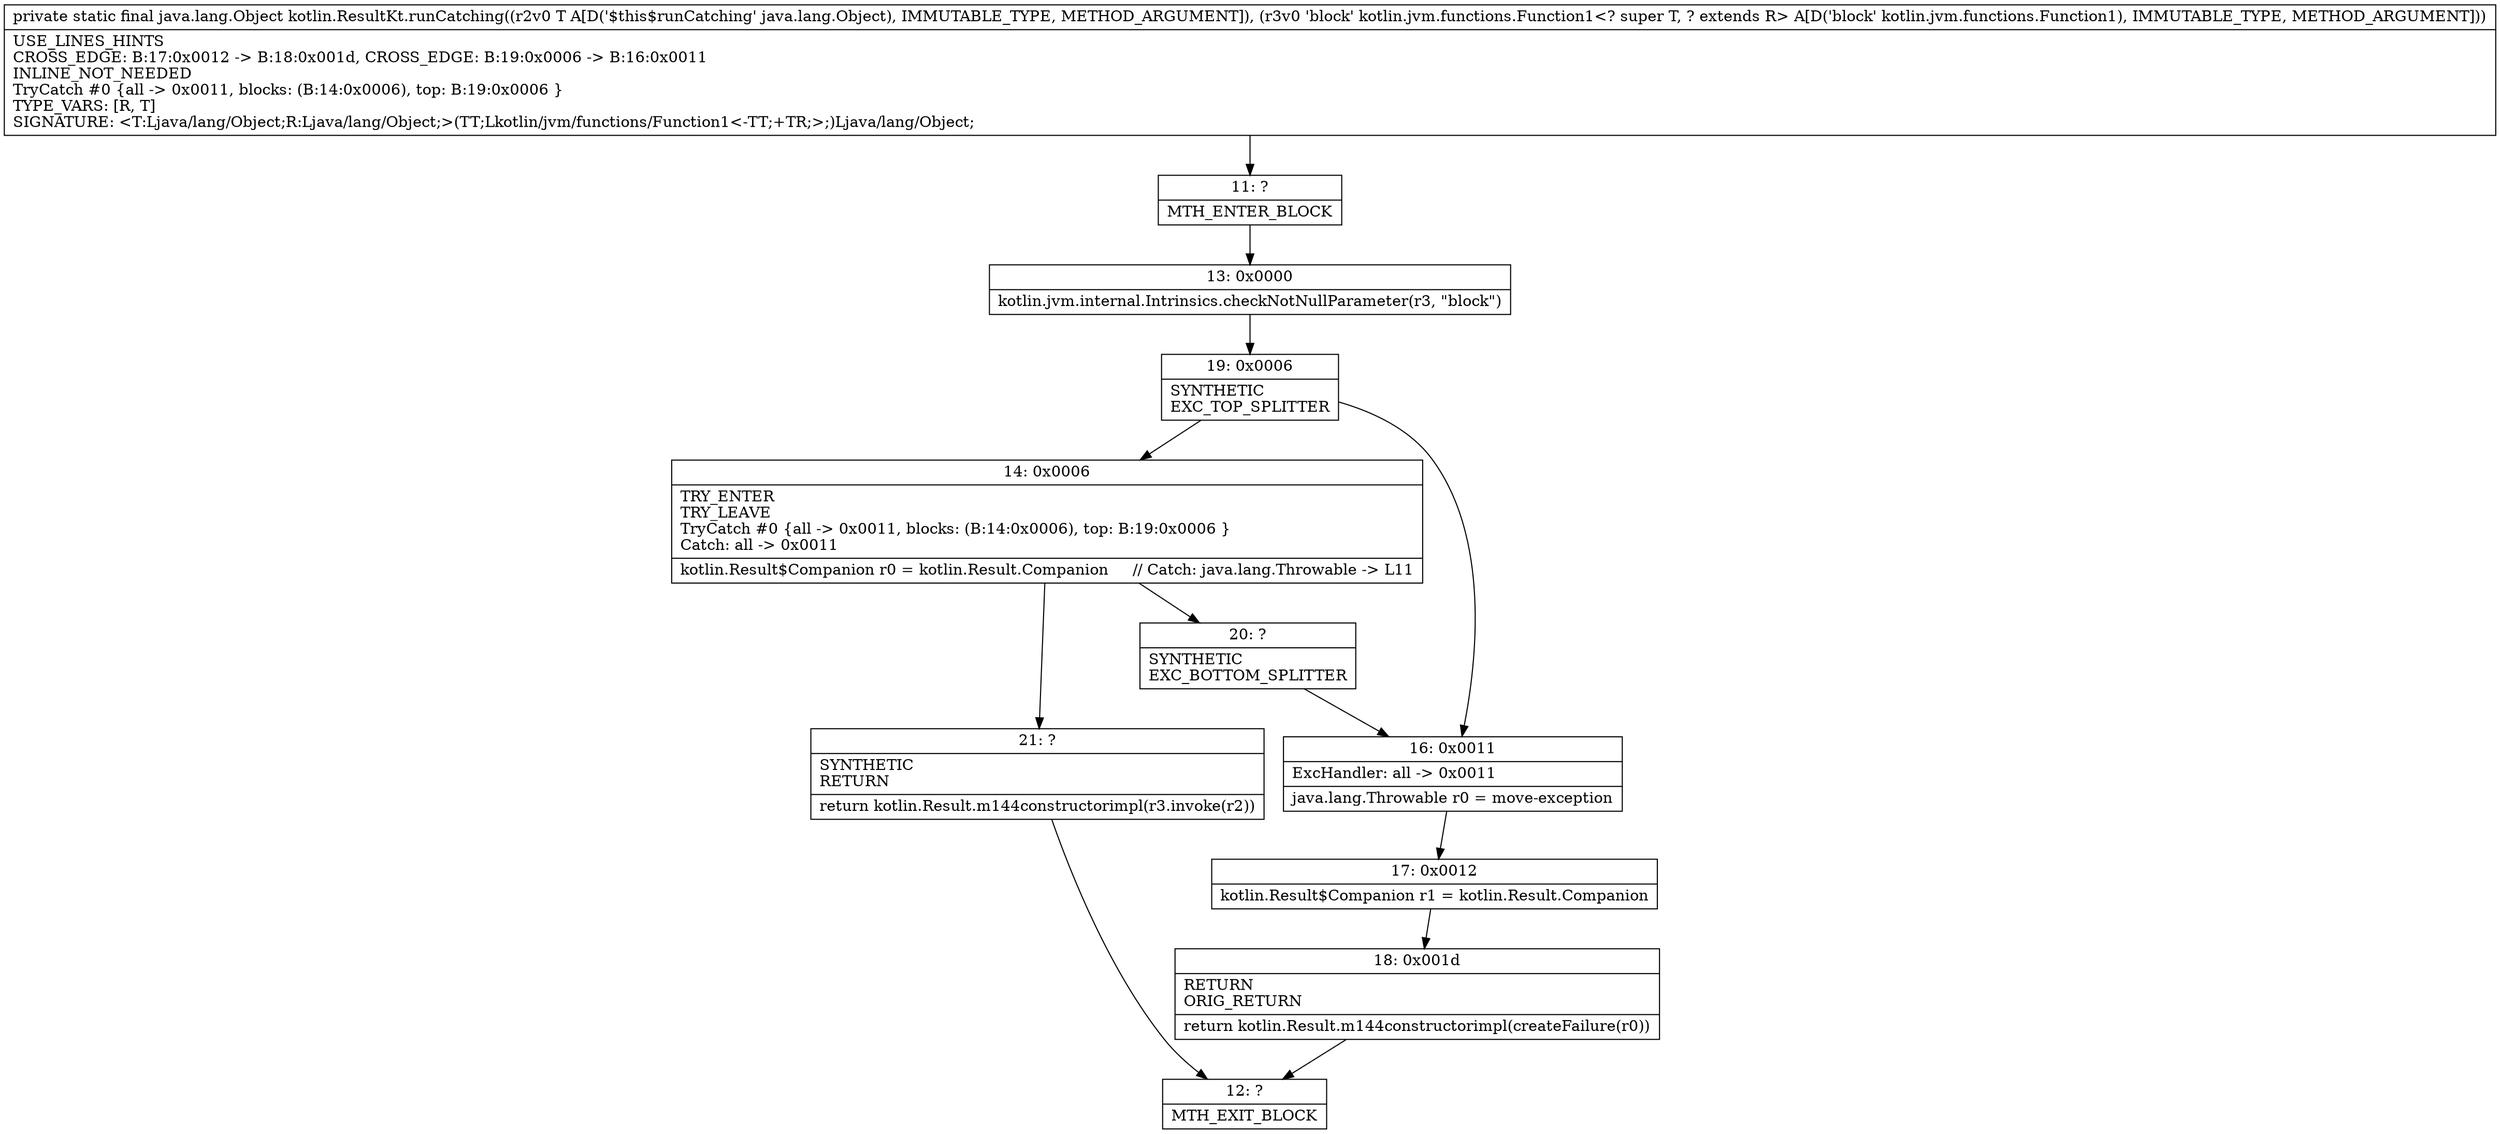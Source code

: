 digraph "CFG forkotlin.ResultKt.runCatching(Ljava\/lang\/Object;Lkotlin\/jvm\/functions\/Function1;)Ljava\/lang\/Object;" {
Node_11 [shape=record,label="{11\:\ ?|MTH_ENTER_BLOCK\l}"];
Node_13 [shape=record,label="{13\:\ 0x0000|kotlin.jvm.internal.Intrinsics.checkNotNullParameter(r3, \"block\")\l}"];
Node_19 [shape=record,label="{19\:\ 0x0006|SYNTHETIC\lEXC_TOP_SPLITTER\l}"];
Node_14 [shape=record,label="{14\:\ 0x0006|TRY_ENTER\lTRY_LEAVE\lTryCatch #0 \{all \-\> 0x0011, blocks: (B:14:0x0006), top: B:19:0x0006 \}\lCatch: all \-\> 0x0011\l|kotlin.Result$Companion r0 = kotlin.Result.Companion     \/\/ Catch: java.lang.Throwable \-\> L11\l}"];
Node_20 [shape=record,label="{20\:\ ?|SYNTHETIC\lEXC_BOTTOM_SPLITTER\l}"];
Node_21 [shape=record,label="{21\:\ ?|SYNTHETIC\lRETURN\l|return kotlin.Result.m144constructorimpl(r3.invoke(r2))\l}"];
Node_12 [shape=record,label="{12\:\ ?|MTH_EXIT_BLOCK\l}"];
Node_16 [shape=record,label="{16\:\ 0x0011|ExcHandler: all \-\> 0x0011\l|java.lang.Throwable r0 = move\-exception\l}"];
Node_17 [shape=record,label="{17\:\ 0x0012|kotlin.Result$Companion r1 = kotlin.Result.Companion\l}"];
Node_18 [shape=record,label="{18\:\ 0x001d|RETURN\lORIG_RETURN\l|return kotlin.Result.m144constructorimpl(createFailure(r0))\l}"];
MethodNode[shape=record,label="{private static final java.lang.Object kotlin.ResultKt.runCatching((r2v0 T A[D('$this$runCatching' java.lang.Object), IMMUTABLE_TYPE, METHOD_ARGUMENT]), (r3v0 'block' kotlin.jvm.functions.Function1\<? super T, ? extends R\> A[D('block' kotlin.jvm.functions.Function1), IMMUTABLE_TYPE, METHOD_ARGUMENT]))  | USE_LINES_HINTS\lCROSS_EDGE: B:17:0x0012 \-\> B:18:0x001d, CROSS_EDGE: B:19:0x0006 \-\> B:16:0x0011\lINLINE_NOT_NEEDED\lTryCatch #0 \{all \-\> 0x0011, blocks: (B:14:0x0006), top: B:19:0x0006 \}\lTYPE_VARS: [R, T]\lSIGNATURE: \<T:Ljava\/lang\/Object;R:Ljava\/lang\/Object;\>(TT;Lkotlin\/jvm\/functions\/Function1\<\-TT;+TR;\>;)Ljava\/lang\/Object;\l}"];
MethodNode -> Node_11;Node_11 -> Node_13;
Node_13 -> Node_19;
Node_19 -> Node_14;
Node_19 -> Node_16;
Node_14 -> Node_20;
Node_14 -> Node_21;
Node_20 -> Node_16;
Node_21 -> Node_12;
Node_16 -> Node_17;
Node_17 -> Node_18;
Node_18 -> Node_12;
}

